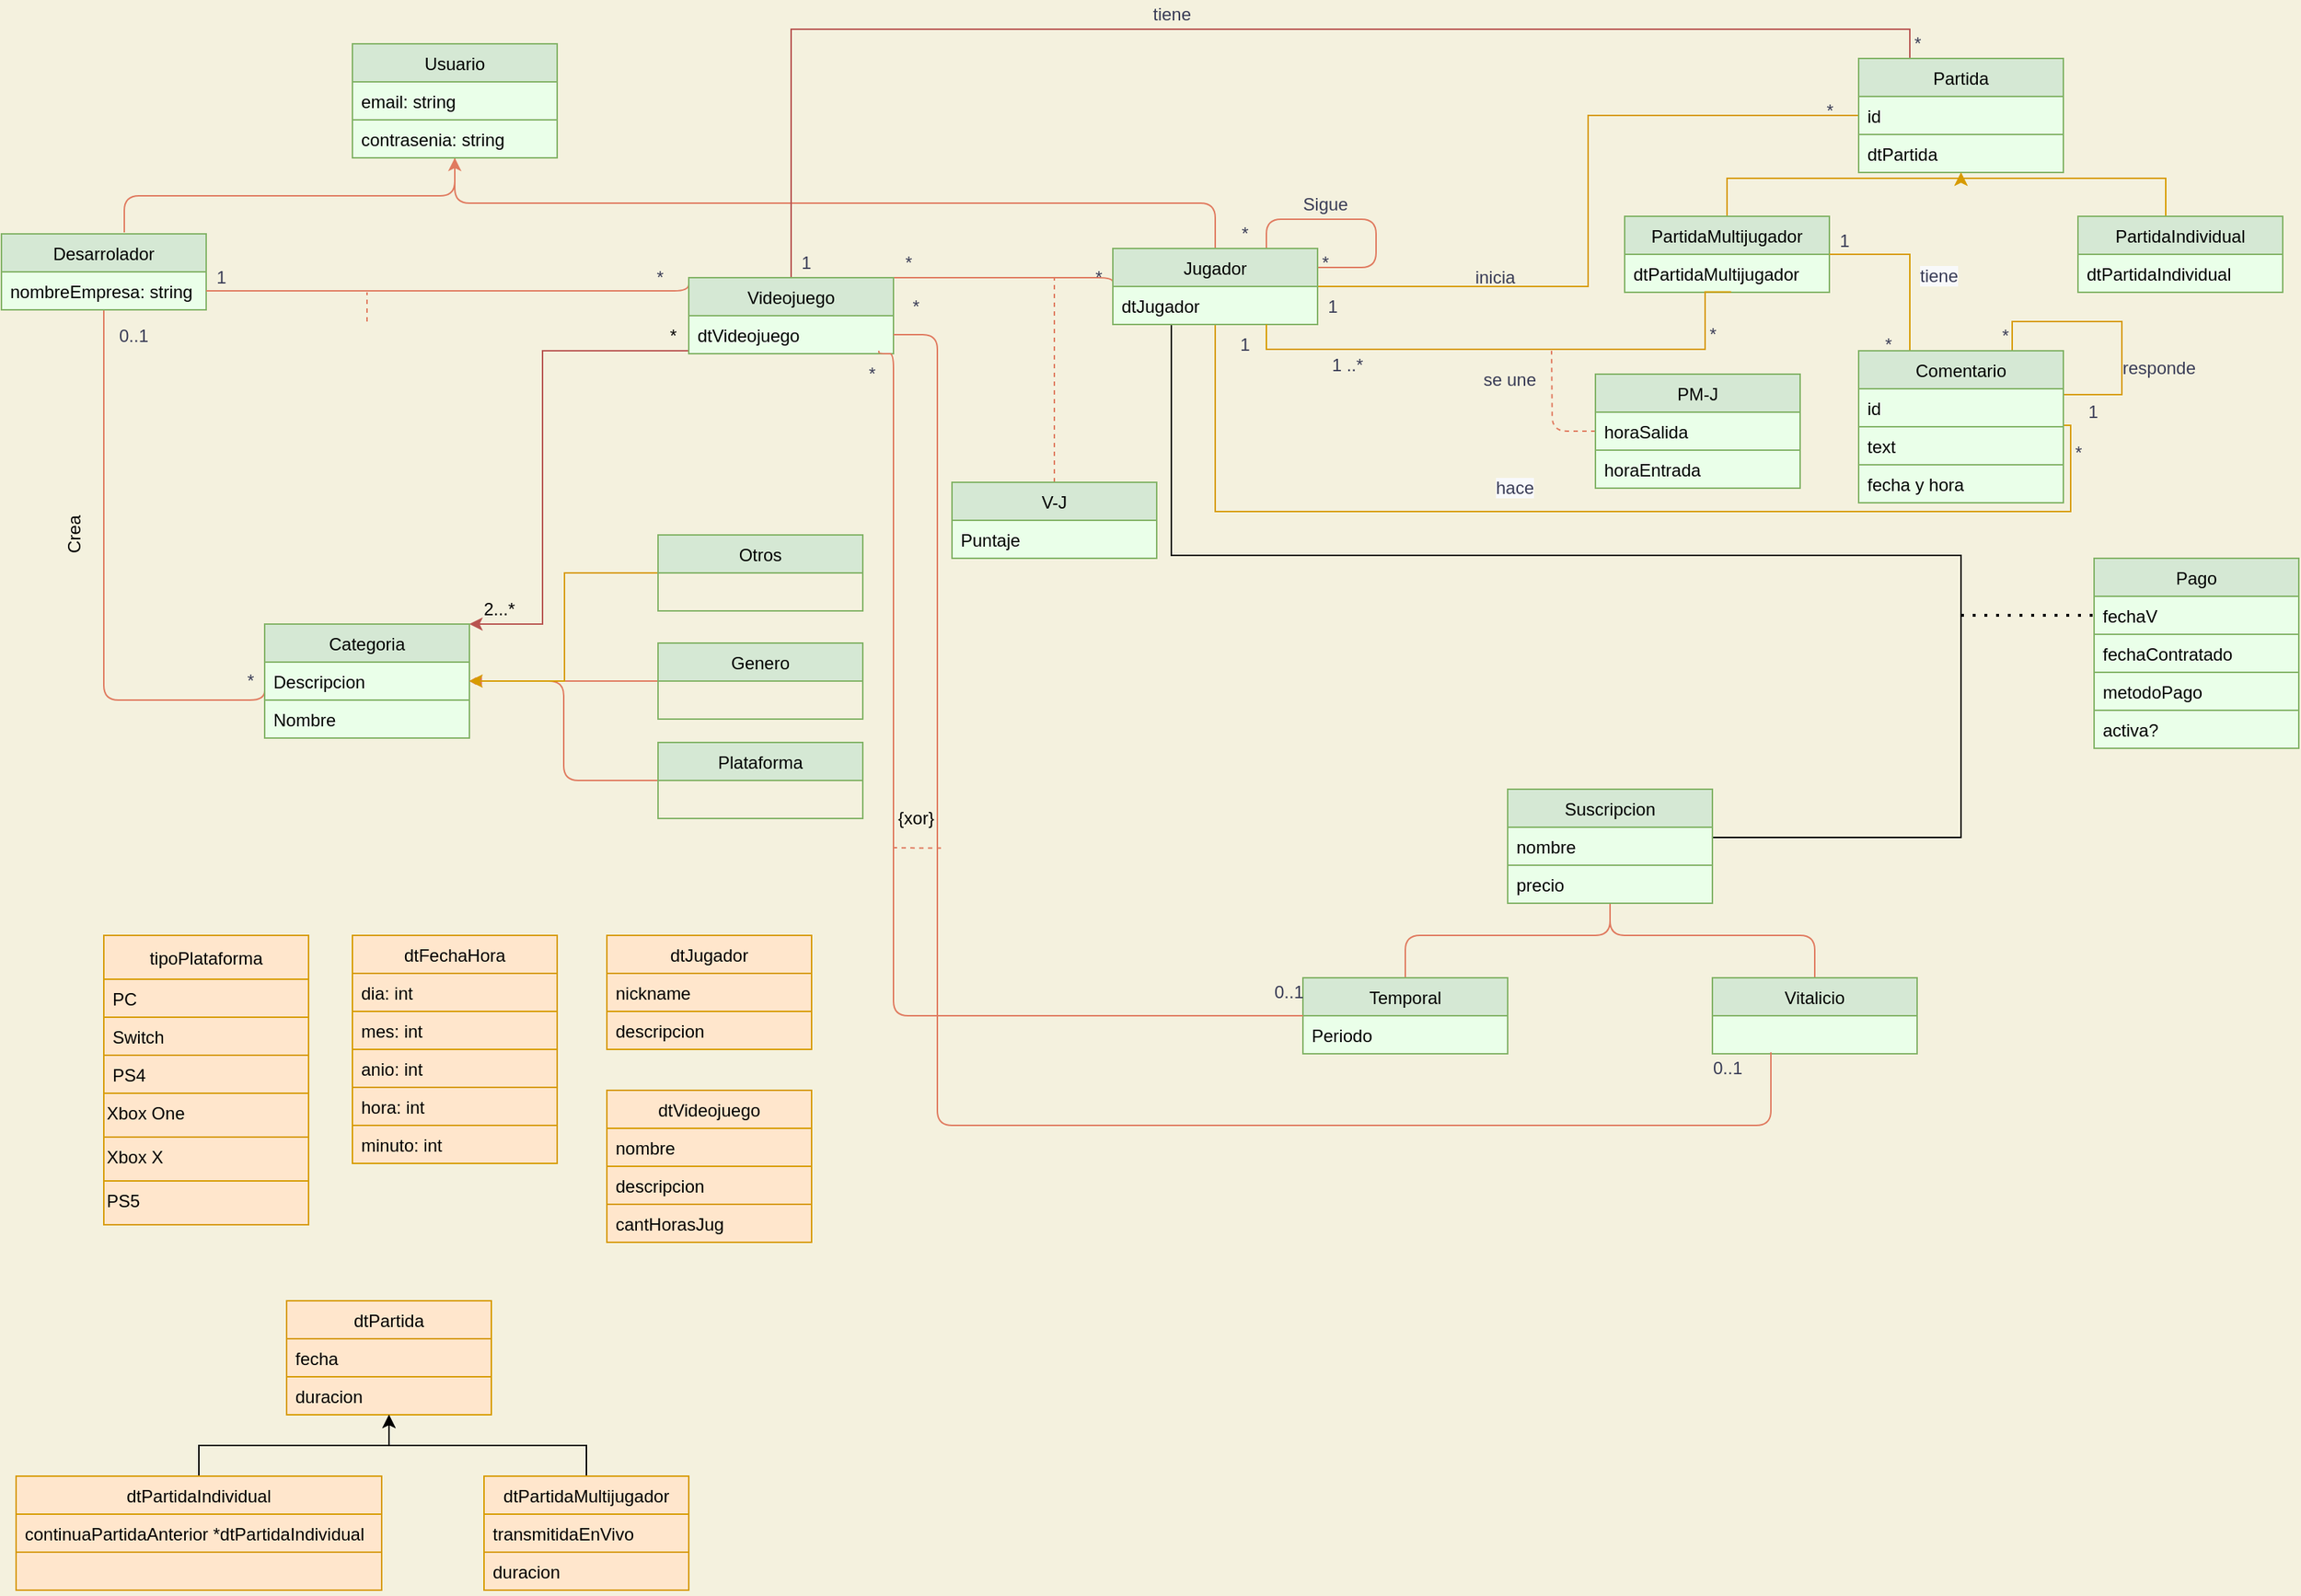 <mxfile version="15.7.3" type="device"><diagram id="5rMK2NFQsByacrx3BSxv" name="Página-1"><mxGraphModel dx="1102" dy="2034" grid="1" gridSize="10" guides="1" tooltips="1" connect="1" arrows="1" fold="1" page="1" pageScale="1" pageWidth="827" pageHeight="1169" background="#F4F1DE" math="0" shadow="0"><root><mxCell id="0"/><mxCell id="1" parent="0"/><mxCell id="pQflvnEXA8_yFXpaHiAd-62" style="edgeStyle=orthogonalEdgeStyle;curved=0;rounded=1;sketch=0;orthogonalLoop=1;jettySize=auto;html=1;exitX=0.5;exitY=1;exitDx=0;exitDy=0;entryX=0.5;entryY=0;entryDx=0;entryDy=0;strokeColor=#E07A5F;fillColor=#F2CC8F;fontColor=#393C56;endArrow=none;endFill=0;" parent="1" source="pQflvnEXA8_yFXpaHiAd-64" target="pQflvnEXA8_yFXpaHiAd-70" edge="1"><mxGeometry relative="1" as="geometry"/></mxCell><mxCell id="pQflvnEXA8_yFXpaHiAd-63" style="edgeStyle=orthogonalEdgeStyle;curved=0;rounded=1;sketch=0;orthogonalLoop=1;jettySize=auto;html=1;exitX=0.5;exitY=1;exitDx=0;exitDy=0;entryX=0.6;entryY=-0.019;entryDx=0;entryDy=0;entryPerimeter=0;strokeColor=#E07A5F;fillColor=#F2CC8F;fontColor=#393C56;endArrow=none;endFill=0;startArrow=classic;startFill=1;" parent="1" source="pQflvnEXA8_yFXpaHiAd-64" target="pQflvnEXA8_yFXpaHiAd-73" edge="1"><mxGeometry relative="1" as="geometry"/></mxCell><mxCell id="pQflvnEXA8_yFXpaHiAd-64" value="Usuario" style="swimlane;fontStyle=0;childLayout=stackLayout;horizontal=1;startSize=26;fillColor=#d5e8d4;horizontalStack=0;resizeParent=1;resizeParentMax=0;resizeLast=0;collapsible=1;marginBottom=0;strokeColor=#82b366;" parent="1" vertex="1"><mxGeometry x="240" y="-70" width="140" height="78" as="geometry"/></mxCell><mxCell id="pQflvnEXA8_yFXpaHiAd-65" value="email: string" style="text;strokeColor=#82b366;fillColor=#EAFFE9;align=left;verticalAlign=top;spacingLeft=4;spacingRight=4;overflow=hidden;rotatable=0;points=[[0,0.5],[1,0.5]];portConstraint=eastwest;" parent="pQflvnEXA8_yFXpaHiAd-64" vertex="1"><mxGeometry y="26" width="140" height="26" as="geometry"/></mxCell><mxCell id="pQflvnEXA8_yFXpaHiAd-66" value="contrasenia: string" style="text;strokeColor=#82b366;fillColor=#EAFFE9;align=left;verticalAlign=top;spacingLeft=4;spacingRight=4;overflow=hidden;rotatable=0;points=[[0,0.5],[1,0.5]];portConstraint=eastwest;" parent="pQflvnEXA8_yFXpaHiAd-64" vertex="1"><mxGeometry y="52" width="140" height="26" as="geometry"/></mxCell><mxCell id="pQflvnEXA8_yFXpaHiAd-67" style="edgeStyle=orthogonalEdgeStyle;curved=0;rounded=1;sketch=0;orthogonalLoop=1;jettySize=auto;html=1;exitX=0.75;exitY=0;exitDx=0;exitDy=0;endArrow=none;endFill=0;strokeColor=#E07A5F;fillColor=#F2CC8F;fontColor=#393C56;entryX=1;entryY=0.25;entryDx=0;entryDy=0;" parent="1" source="pQflvnEXA8_yFXpaHiAd-70" target="pQflvnEXA8_yFXpaHiAd-70" edge="1"><mxGeometry relative="1" as="geometry"><mxPoint x="930" y="110" as="targetPoint"/><Array as="points"><mxPoint x="865" y="50"/><mxPoint x="940" y="50"/><mxPoint x="940" y="83"/></Array></mxGeometry></mxCell><mxCell id="pQflvnEXA8_yFXpaHiAd-68" style="edgeStyle=orthogonalEdgeStyle;curved=0;rounded=1;sketch=0;orthogonalLoop=1;jettySize=auto;html=1;exitX=0;exitY=0.5;exitDx=0;exitDy=0;entryX=1;entryY=0;entryDx=0;entryDy=0;endArrow=none;endFill=0;strokeColor=#E07A5F;fillColor=#F2CC8F;fontColor=#393C56;" parent="1" source="pQflvnEXA8_yFXpaHiAd-70" target="pQflvnEXA8_yFXpaHiAd-80" edge="1"><mxGeometry relative="1" as="geometry"><Array as="points"><mxPoint x="760" y="90"/></Array></mxGeometry></mxCell><mxCell id="pQflvnEXA8_yFXpaHiAd-69" style="edgeStyle=orthogonalEdgeStyle;rounded=0;orthogonalLoop=1;jettySize=auto;html=1;exitX=1;exitY=0.5;exitDx=0;exitDy=0;entryX=0;entryY=0.5;entryDx=0;entryDy=0;endArrow=none;endFill=0;fillColor=#ffe6cc;strokeColor=#d79b00;" parent="1" source="pQflvnEXA8_yFXpaHiAd-70" target="pQflvnEXA8_yFXpaHiAd-162" edge="1"><mxGeometry relative="1" as="geometry"/></mxCell><mxCell id="q4xxyjUoWypoRhEQTNxt-4" style="edgeStyle=orthogonalEdgeStyle;rounded=0;orthogonalLoop=1;jettySize=auto;html=1;exitX=0.5;exitY=1;exitDx=0;exitDy=0;entryX=0.536;entryY=0.962;entryDx=0;entryDy=0;entryPerimeter=0;endArrow=none;endFill=0;fillColor=#ffe6cc;strokeColor=#d79b00;" parent="1" source="pQflvnEXA8_yFXpaHiAd-70" target="q4xxyjUoWypoRhEQTNxt-3" edge="1"><mxGeometry relative="1" as="geometry"><Array as="points"><mxPoint x="830" y="250"/><mxPoint x="1415" y="250"/><mxPoint x="1415" y="191"/></Array></mxGeometry></mxCell><mxCell id="UYfltj7McCvAa2ogzKy0-1" style="edgeStyle=orthogonalEdgeStyle;rounded=0;orthogonalLoop=1;jettySize=auto;html=1;exitX=0;exitY=1;exitDx=0;exitDy=0;entryX=1;entryY=0.25;entryDx=0;entryDy=0;endArrow=none;endFill=0;" parent="1" source="pQflvnEXA8_yFXpaHiAd-70" target="pQflvnEXA8_yFXpaHiAd-120" edge="1"><mxGeometry relative="1" as="geometry"><Array as="points"><mxPoint x="800" y="122"/><mxPoint x="800" y="280"/><mxPoint x="1340" y="280"/><mxPoint x="1340" y="473"/></Array></mxGeometry></mxCell><mxCell id="pQflvnEXA8_yFXpaHiAd-70" value="Jugador" style="swimlane;fontStyle=0;childLayout=stackLayout;horizontal=1;startSize=26;fillColor=#d5e8d4;horizontalStack=0;resizeParent=1;resizeParentMax=0;resizeLast=0;collapsible=1;marginBottom=0;strokeColor=#82b366;" parent="1" vertex="1"><mxGeometry x="760" y="70" width="140" height="52" as="geometry"/></mxCell><mxCell id="pQflvnEXA8_yFXpaHiAd-71" value="dtJugador" style="text;strokeColor=#82b366;fillColor=#EAFFE9;align=left;verticalAlign=top;spacingLeft=4;spacingRight=4;overflow=hidden;rotatable=0;points=[[0,0.5],[1,0.5]];portConstraint=eastwest;" parent="pQflvnEXA8_yFXpaHiAd-70" vertex="1"><mxGeometry y="26" width="140" height="26" as="geometry"/></mxCell><mxCell id="pQflvnEXA8_yFXpaHiAd-72" style="edgeStyle=orthogonalEdgeStyle;curved=0;rounded=1;sketch=0;orthogonalLoop=1;jettySize=auto;html=1;exitX=0.5;exitY=1;exitDx=0;exitDy=0;endArrow=none;endFill=0;strokeColor=#E07A5F;fillColor=#F2CC8F;fontColor=#393C56;entryX=0;entryY=0.5;entryDx=0;entryDy=0;" parent="1" source="pQflvnEXA8_yFXpaHiAd-73" target="pQflvnEXA8_yFXpaHiAd-84" edge="1"><mxGeometry relative="1" as="geometry"><mxPoint x="420" y="420" as="targetPoint"/><Array as="points"><mxPoint x="70" y="379"/></Array></mxGeometry></mxCell><mxCell id="pQflvnEXA8_yFXpaHiAd-73" value="Desarrolador" style="swimlane;fontStyle=0;childLayout=stackLayout;horizontal=1;startSize=26;fillColor=#d5e8d4;horizontalStack=0;resizeParent=1;resizeParentMax=0;resizeLast=0;collapsible=1;marginBottom=0;strokeColor=#82b366;" parent="1" vertex="1"><mxGeometry y="60" width="140" height="52" as="geometry"/></mxCell><mxCell id="pQflvnEXA8_yFXpaHiAd-74" value="nombreEmpresa: string" style="text;strokeColor=#82b366;fillColor=#EAFFE9;align=left;verticalAlign=top;spacingLeft=4;spacingRight=4;overflow=hidden;rotatable=0;points=[[0,0.5],[1,0.5]];portConstraint=eastwest;" parent="pQflvnEXA8_yFXpaHiAd-73" vertex="1"><mxGeometry y="26" width="140" height="26" as="geometry"/></mxCell><mxCell id="pQflvnEXA8_yFXpaHiAd-78" style="edgeStyle=orthogonalEdgeStyle;curved=0;rounded=1;sketch=0;orthogonalLoop=1;jettySize=auto;html=1;exitX=0;exitY=0;exitDx=0;exitDy=0;entryX=1;entryY=0.75;entryDx=0;entryDy=0;endArrow=none;endFill=0;strokeColor=#E07A5F;fillColor=#F2CC8F;fontColor=#393C56;" parent="1" source="pQflvnEXA8_yFXpaHiAd-80" target="pQflvnEXA8_yFXpaHiAd-73" edge="1"><mxGeometry relative="1" as="geometry"><Array as="points"><mxPoint x="470" y="99"/></Array></mxGeometry></mxCell><mxCell id="pQflvnEXA8_yFXpaHiAd-79" style="edgeStyle=orthogonalEdgeStyle;rounded=0;orthogonalLoop=1;jettySize=auto;html=1;exitX=0.5;exitY=0;exitDx=0;exitDy=0;entryX=0.25;entryY=0;entryDx=0;entryDy=0;endArrow=none;endFill=0;fillColor=#f8cecc;strokeColor=#b85450;" parent="1" source="pQflvnEXA8_yFXpaHiAd-80" target="pQflvnEXA8_yFXpaHiAd-161" edge="1"><mxGeometry relative="1" as="geometry"/></mxCell><mxCell id="Cc7b-OdbwVU4yHUBienU-4" style="edgeStyle=orthogonalEdgeStyle;rounded=0;orthogonalLoop=1;jettySize=auto;html=1;exitX=0;exitY=1;exitDx=0;exitDy=0;entryX=1;entryY=0;entryDx=0;entryDy=0;fillColor=#f8cecc;strokeColor=#b85450;" parent="1" source="pQflvnEXA8_yFXpaHiAd-80" target="pQflvnEXA8_yFXpaHiAd-83" edge="1"><mxGeometry relative="1" as="geometry"><Array as="points"><mxPoint x="470" y="140"/><mxPoint x="370" y="140"/><mxPoint x="370" y="327"/></Array></mxGeometry></mxCell><mxCell id="pQflvnEXA8_yFXpaHiAd-80" value="Videojuego" style="swimlane;fontStyle=0;childLayout=stackLayout;horizontal=1;startSize=26;fillColor=#d5e8d4;horizontalStack=0;resizeParent=1;resizeParentMax=0;resizeLast=0;collapsible=1;marginBottom=0;strokeColor=#82b366;" parent="1" vertex="1"><mxGeometry x="470" y="90" width="140" height="52" as="geometry"/></mxCell><mxCell id="pQflvnEXA8_yFXpaHiAd-81" value="dtVideojuego" style="text;strokeColor=#82b366;fillColor=#EAFFE9;align=left;verticalAlign=top;spacingLeft=4;spacingRight=4;overflow=hidden;rotatable=0;points=[[0,0.5],[1,0.5]];portConstraint=eastwest;" parent="pQflvnEXA8_yFXpaHiAd-80" vertex="1"><mxGeometry y="26" width="140" height="26" as="geometry"/></mxCell><mxCell id="pQflvnEXA8_yFXpaHiAd-83" value="Categoria" style="swimlane;fontStyle=0;childLayout=stackLayout;horizontal=1;startSize=26;fillColor=#d5e8d4;horizontalStack=0;resizeParent=1;resizeParentMax=0;resizeLast=0;collapsible=1;marginBottom=0;strokeColor=#82b366;" parent="1" vertex="1"><mxGeometry x="180" y="327" width="140" height="78" as="geometry"/></mxCell><mxCell id="pQflvnEXA8_yFXpaHiAd-84" value="Descripcion" style="text;strokeColor=#82b366;fillColor=#EAFFE9;align=left;verticalAlign=top;spacingLeft=4;spacingRight=4;overflow=hidden;rotatable=0;points=[[0,0.5],[1,0.5]];portConstraint=eastwest;" parent="pQflvnEXA8_yFXpaHiAd-83" vertex="1"><mxGeometry y="26" width="140" height="26" as="geometry"/></mxCell><mxCell id="pQflvnEXA8_yFXpaHiAd-85" value="Nombre" style="text;strokeColor=#82b366;fillColor=#EAFFE9;align=left;verticalAlign=top;spacingLeft=4;spacingRight=4;overflow=hidden;rotatable=0;points=[[0,0.5],[1,0.5]];portConstraint=eastwest;" parent="pQflvnEXA8_yFXpaHiAd-83" vertex="1"><mxGeometry y="52" width="140" height="26" as="geometry"/></mxCell><mxCell id="pQflvnEXA8_yFXpaHiAd-88" style="edgeStyle=orthogonalEdgeStyle;curved=0;rounded=1;sketch=0;orthogonalLoop=1;jettySize=auto;html=1;exitX=0;exitY=0.5;exitDx=0;exitDy=0;endArrow=diamondThin;endFill=1;strokeColor=#E07A5F;fillColor=#F2CC8F;fontColor=#393C56;entryX=1;entryY=0.5;entryDx=0;entryDy=0;" parent="1" source="pQflvnEXA8_yFXpaHiAd-89" target="pQflvnEXA8_yFXpaHiAd-83" edge="1"><mxGeometry relative="1" as="geometry"><mxPoint x="450" y="450" as="targetPoint"/></mxGeometry></mxCell><mxCell id="pQflvnEXA8_yFXpaHiAd-89" value="Genero" style="swimlane;fontStyle=0;childLayout=stackLayout;horizontal=1;startSize=26;fillColor=#d5e8d4;horizontalStack=0;resizeParent=1;resizeParentMax=0;resizeLast=0;collapsible=1;marginBottom=0;strokeColor=#82b366;" parent="1" vertex="1"><mxGeometry x="449" y="340" width="140" height="52" as="geometry"/></mxCell><mxCell id="pQflvnEXA8_yFXpaHiAd-90" style="edgeStyle=orthogonalEdgeStyle;curved=0;rounded=1;sketch=0;orthogonalLoop=1;jettySize=auto;html=1;exitX=0;exitY=0.5;exitDx=0;exitDy=0;entryX=1;entryY=0.5;entryDx=0;entryDy=0;endArrow=block;endFill=1;strokeColor=#E07A5F;fillColor=#F2CC8F;fontColor=#393C56;" parent="1" source="pQflvnEXA8_yFXpaHiAd-91" target="pQflvnEXA8_yFXpaHiAd-84" edge="1"><mxGeometry relative="1" as="geometry"/></mxCell><mxCell id="pQflvnEXA8_yFXpaHiAd-91" value="Plataforma" style="swimlane;fontStyle=0;childLayout=stackLayout;horizontal=1;startSize=26;fillColor=#d5e8d4;horizontalStack=0;resizeParent=1;resizeParentMax=0;resizeLast=0;collapsible=1;marginBottom=0;strokeColor=#82b366;" parent="1" vertex="1"><mxGeometry x="449" y="408" width="140" height="52" as="geometry"/></mxCell><mxCell id="pQflvnEXA8_yFXpaHiAd-92" value="0..1" style="text;html=1;align=center;verticalAlign=middle;resizable=0;points=[];autosize=1;fontColor=#393C56;" parent="1" vertex="1"><mxGeometry x="70" y="120" width="40" height="20" as="geometry"/></mxCell><mxCell id="pQflvnEXA8_yFXpaHiAd-101" value="1" style="text;html=1;align=center;verticalAlign=middle;resizable=0;points=[];autosize=1;fontColor=#393C56;" parent="1" vertex="1"><mxGeometry x="140" y="80" width="20" height="20" as="geometry"/></mxCell><mxCell id="pQflvnEXA8_yFXpaHiAd-102" value="*" style="text;html=1;align=center;verticalAlign=middle;resizable=0;points=[];autosize=1;fontColor=#393C56;" parent="1" vertex="1"><mxGeometry x="440" y="80" width="20" height="20" as="geometry"/></mxCell><mxCell id="pQflvnEXA8_yFXpaHiAd-103" style="edgeStyle=orthogonalEdgeStyle;curved=0;rounded=1;sketch=0;orthogonalLoop=1;jettySize=auto;html=1;exitX=0.5;exitY=0;exitDx=0;exitDy=0;endArrow=none;endFill=0;strokeColor=#E07A5F;fillColor=#F2CC8F;fontColor=#393C56;dashed=1;" parent="1" edge="1"><mxGeometry relative="1" as="geometry"><mxPoint x="250" y="100" as="targetPoint"/><mxPoint x="250" y="120" as="sourcePoint"/></mxGeometry></mxCell><mxCell id="pQflvnEXA8_yFXpaHiAd-107" value="*" style="text;html=1;align=center;verticalAlign=middle;resizable=0;points=[];autosize=1;fontColor=#393C56;" parent="1" vertex="1"><mxGeometry x="160" y="356" width="20" height="20" as="geometry"/></mxCell><mxCell id="pQflvnEXA8_yFXpaHiAd-110" value="*" style="text;html=1;align=center;verticalAlign=middle;resizable=0;points=[];autosize=1;fontColor=#393C56;" parent="1" vertex="1"><mxGeometry x="840" y="50" width="20" height="20" as="geometry"/></mxCell><mxCell id="pQflvnEXA8_yFXpaHiAd-111" value="*" style="text;html=1;align=center;verticalAlign=middle;resizable=0;points=[];autosize=1;fontColor=#393C56;" parent="1" vertex="1"><mxGeometry x="895" y="70" width="20" height="20" as="geometry"/></mxCell><mxCell id="pQflvnEXA8_yFXpaHiAd-112" value="Sigue" style="text;html=1;align=center;verticalAlign=middle;resizable=0;points=[];autosize=1;fontColor=#393C56;" parent="1" vertex="1"><mxGeometry x="880" y="30" width="50" height="20" as="geometry"/></mxCell><mxCell id="pQflvnEXA8_yFXpaHiAd-113" style="edgeStyle=orthogonalEdgeStyle;curved=0;rounded=1;sketch=0;orthogonalLoop=1;jettySize=auto;html=1;exitX=0.5;exitY=0;exitDx=0;exitDy=0;entryX=0.5;entryY=1;entryDx=0;entryDy=0;endArrow=none;endFill=0;strokeColor=#E07A5F;fillColor=#F2CC8F;fontColor=#393C56;" parent="1" source="pQflvnEXA8_yFXpaHiAd-114" target="pQflvnEXA8_yFXpaHiAd-120" edge="1"><mxGeometry relative="1" as="geometry"><Array as="points"><mxPoint x="960" y="540"/><mxPoint x="1100" y="540"/></Array></mxGeometry></mxCell><mxCell id="pQflvnEXA8_yFXpaHiAd-114" value="Temporal" style="swimlane;fontStyle=0;childLayout=stackLayout;horizontal=1;startSize=26;fillColor=#d5e8d4;horizontalStack=0;resizeParent=1;resizeParentMax=0;resizeLast=0;collapsible=1;marginBottom=0;strokeColor=#82b366;" parent="1" vertex="1"><mxGeometry x="890" y="569" width="140" height="52" as="geometry"/></mxCell><mxCell id="pQflvnEXA8_yFXpaHiAd-116" value="Periodo" style="text;strokeColor=#82b366;fillColor=#EAFFE9;align=left;verticalAlign=top;spacingLeft=4;spacingRight=4;overflow=hidden;rotatable=0;points=[[0,0.5],[1,0.5]];portConstraint=eastwest;" parent="pQflvnEXA8_yFXpaHiAd-114" vertex="1"><mxGeometry y="26" width="140" height="26" as="geometry"/></mxCell><mxCell id="pQflvnEXA8_yFXpaHiAd-117" style="edgeStyle=orthogonalEdgeStyle;curved=0;rounded=1;sketch=0;orthogonalLoop=1;jettySize=auto;html=1;exitX=0.5;exitY=0;exitDx=0;exitDy=0;endArrow=block;endFill=1;strokeColor=#E07A5F;fillColor=#F2CC8F;fontColor=#393C56;" parent="1" source="pQflvnEXA8_yFXpaHiAd-118" edge="1"><mxGeometry relative="1" as="geometry"><mxPoint x="1100" y="509" as="targetPoint"/><Array as="points"><mxPoint x="1240" y="540"/><mxPoint x="1100" y="540"/></Array></mxGeometry></mxCell><mxCell id="pQflvnEXA8_yFXpaHiAd-118" value="Vitalicio" style="swimlane;fontStyle=0;childLayout=stackLayout;horizontal=1;startSize=26;fillColor=#d5e8d4;horizontalStack=0;resizeParent=1;resizeParentMax=0;resizeLast=0;collapsible=1;marginBottom=0;strokeColor=#82b366;" parent="1" vertex="1"><mxGeometry x="1170" y="569" width="140" height="52" as="geometry"/></mxCell><mxCell id="pQflvnEXA8_yFXpaHiAd-119" value="" style="text;strokeColor=#82b366;fillColor=#EAFFE9;align=left;verticalAlign=top;spacingLeft=4;spacingRight=4;overflow=hidden;rotatable=0;points=[[0,0.5],[1,0.5]];portConstraint=eastwest;" parent="pQflvnEXA8_yFXpaHiAd-118" vertex="1"><mxGeometry y="26" width="140" height="26" as="geometry"/></mxCell><mxCell id="pQflvnEXA8_yFXpaHiAd-120" value="Suscripcion" style="swimlane;fontStyle=0;childLayout=stackLayout;horizontal=1;startSize=26;fillColor=#d5e8d4;horizontalStack=0;resizeParent=1;resizeParentMax=0;resizeLast=0;collapsible=1;marginBottom=0;strokeColor=#82b366;" parent="1" vertex="1"><mxGeometry x="1030" y="440" width="140" height="78" as="geometry"/></mxCell><mxCell id="pQflvnEXA8_yFXpaHiAd-121" value="nombre" style="text;strokeColor=#82b366;fillColor=#EAFFE9;align=left;verticalAlign=top;spacingLeft=4;spacingRight=4;overflow=hidden;rotatable=0;points=[[0,0.5],[1,0.5]];portConstraint=eastwest;" parent="pQflvnEXA8_yFXpaHiAd-120" vertex="1"><mxGeometry y="26" width="140" height="26" as="geometry"/></mxCell><mxCell id="UYfltj7McCvAa2ogzKy0-13" value="precio" style="text;strokeColor=#82b366;fillColor=#EAFFE9;align=left;verticalAlign=top;spacingLeft=4;spacingRight=4;overflow=hidden;rotatable=0;points=[[0,0.5],[1,0.5]];portConstraint=eastwest;" parent="pQflvnEXA8_yFXpaHiAd-120" vertex="1"><mxGeometry y="52" width="140" height="26" as="geometry"/></mxCell><mxCell id="pQflvnEXA8_yFXpaHiAd-122" value="*" style="text;html=1;align=center;verticalAlign=middle;resizable=0;points=[];autosize=1;fontColor=#393C56;" parent="1" vertex="1"><mxGeometry x="610" y="70" width="20" height="20" as="geometry"/></mxCell><mxCell id="pQflvnEXA8_yFXpaHiAd-123" value="*" style="text;html=1;align=center;verticalAlign=middle;resizable=0;points=[];autosize=1;fontColor=#393C56;" parent="1" vertex="1"><mxGeometry x="740" y="80" width="20" height="20" as="geometry"/></mxCell><mxCell id="pQflvnEXA8_yFXpaHiAd-124" style="edgeStyle=orthogonalEdgeStyle;curved=0;rounded=1;sketch=0;orthogonalLoop=1;jettySize=auto;html=1;exitX=0.5;exitY=0;exitDx=0;exitDy=0;endArrow=none;endFill=0;strokeColor=#E07A5F;fillColor=#F2CC8F;fontColor=#393C56;dashed=1;" parent="1" source="pQflvnEXA8_yFXpaHiAd-127" edge="1"><mxGeometry relative="1" as="geometry"><mxPoint x="720" y="90" as="targetPoint"/><Array as="points"><mxPoint x="720" y="90"/></Array></mxGeometry></mxCell><mxCell id="pQflvnEXA8_yFXpaHiAd-125" style="edgeStyle=orthogonalEdgeStyle;curved=0;rounded=1;sketch=0;orthogonalLoop=1;jettySize=auto;html=1;entryX=0;entryY=0.5;entryDx=0;entryDy=0;endArrow=none;endFill=0;strokeColor=#E07A5F;fillColor=#F2CC8F;fontColor=#393C56;" parent="1" target="pQflvnEXA8_yFXpaHiAd-114" edge="1"><mxGeometry relative="1" as="geometry"><mxPoint x="600" y="140" as="sourcePoint"/><Array as="points"><mxPoint x="610" y="142"/><mxPoint x="610" y="595"/></Array></mxGeometry></mxCell><mxCell id="pQflvnEXA8_yFXpaHiAd-126" style="edgeStyle=orthogonalEdgeStyle;curved=0;rounded=1;sketch=0;orthogonalLoop=1;jettySize=auto;html=1;exitX=1;exitY=0.75;exitDx=0;exitDy=0;endArrow=none;endFill=0;strokeColor=#E07A5F;fillColor=#F2CC8F;fontColor=#393C56;" parent="1" source="pQflvnEXA8_yFXpaHiAd-80" edge="1"><mxGeometry relative="1" as="geometry"><mxPoint x="1210" y="620" as="targetPoint"/><Array as="points"><mxPoint x="640" y="129"/><mxPoint x="640" y="670"/><mxPoint x="1210" y="670"/><mxPoint x="1210" y="621"/></Array></mxGeometry></mxCell><mxCell id="pQflvnEXA8_yFXpaHiAd-127" value="V-J" style="swimlane;fontStyle=0;childLayout=stackLayout;horizontal=1;startSize=26;fillColor=#d5e8d4;horizontalStack=0;resizeParent=1;resizeParentMax=0;resizeLast=0;collapsible=1;marginBottom=0;strokeColor=#82b366;" parent="1" vertex="1"><mxGeometry x="650" y="230" width="140" height="52" as="geometry"/></mxCell><mxCell id="pQflvnEXA8_yFXpaHiAd-128" value="Puntaje" style="text;strokeColor=#82b366;fillColor=#EAFFE9;align=left;verticalAlign=top;spacingLeft=4;spacingRight=4;overflow=hidden;rotatable=0;points=[[0,0.5],[1,0.5]];portConstraint=eastwest;" parent="pQflvnEXA8_yFXpaHiAd-127" vertex="1"><mxGeometry y="26" width="140" height="26" as="geometry"/></mxCell><mxCell id="pQflvnEXA8_yFXpaHiAd-129" value="*" style="text;html=1;align=center;verticalAlign=middle;resizable=0;points=[];autosize=1;fontColor=#393C56;" parent="1" vertex="1"><mxGeometry x="615" y="100" width="20" height="20" as="geometry"/></mxCell><mxCell id="pQflvnEXA8_yFXpaHiAd-130" value="0..1" style="text;html=1;align=center;verticalAlign=middle;resizable=0;points=[];autosize=1;fontColor=#393C56;" parent="1" vertex="1"><mxGeometry x="860" y="569" width="40" height="20" as="geometry"/></mxCell><mxCell id="pQflvnEXA8_yFXpaHiAd-131" value="*" style="text;html=1;align=center;verticalAlign=middle;resizable=0;points=[];autosize=1;fontColor=#393C56;" parent="1" vertex="1"><mxGeometry x="585" y="146" width="20" height="20" as="geometry"/></mxCell><mxCell id="pQflvnEXA8_yFXpaHiAd-132" value="0..1" style="text;html=1;align=center;verticalAlign=middle;resizable=0;points=[];autosize=1;fontColor=#393C56;" parent="1" vertex="1"><mxGeometry x="1160" y="621" width="40" height="20" as="geometry"/></mxCell><mxCell id="pQflvnEXA8_yFXpaHiAd-145" value="tipoPlataforma" style="swimlane;fontStyle=0;childLayout=stackLayout;horizontal=1;startSize=30;fillColor=#ffe6cc;horizontalStack=0;resizeParent=1;resizeParentMax=0;resizeLast=0;collapsible=1;marginBottom=0;strokeColor=#d79b00;" parent="1" vertex="1"><mxGeometry x="70" y="540" width="140" height="198" as="geometry"/></mxCell><mxCell id="pQflvnEXA8_yFXpaHiAd-146" value="PC" style="text;strokeColor=#d79b00;fillColor=#ffe6cc;align=left;verticalAlign=top;spacingLeft=4;spacingRight=4;overflow=hidden;rotatable=0;points=[[0,0.5],[1,0.5]];portConstraint=eastwest;" parent="pQflvnEXA8_yFXpaHiAd-145" vertex="1"><mxGeometry y="30" width="140" height="26" as="geometry"/></mxCell><mxCell id="pQflvnEXA8_yFXpaHiAd-147" value="Switch" style="text;strokeColor=#d79b00;fillColor=#ffe6cc;align=left;verticalAlign=top;spacingLeft=4;spacingRight=4;overflow=hidden;rotatable=0;points=[[0,0.5],[1,0.5]];portConstraint=eastwest;" parent="pQflvnEXA8_yFXpaHiAd-145" vertex="1"><mxGeometry y="56" width="140" height="26" as="geometry"/></mxCell><mxCell id="pQflvnEXA8_yFXpaHiAd-148" value="PS4" style="text;strokeColor=#d79b00;fillColor=#ffe6cc;align=left;verticalAlign=top;spacingLeft=4;spacingRight=4;overflow=hidden;rotatable=0;points=[[0,0.5],[1,0.5]];portConstraint=eastwest;" parent="pQflvnEXA8_yFXpaHiAd-145" vertex="1"><mxGeometry y="82" width="140" height="26" as="geometry"/></mxCell><mxCell id="pQflvnEXA8_yFXpaHiAd-149" value="&lt;font face=&quot;helvetica&quot;&gt;Xbox One&lt;/font&gt;" style="text;whiteSpace=wrap;html=1;fillColor=#ffe6cc;strokeColor=#d79b00;" parent="pQflvnEXA8_yFXpaHiAd-145" vertex="1"><mxGeometry y="108" width="140" height="30" as="geometry"/></mxCell><mxCell id="pQflvnEXA8_yFXpaHiAd-150" value="&lt;font face=&quot;helvetica&quot;&gt;Xbox X&lt;/font&gt;" style="text;whiteSpace=wrap;html=1;fillColor=#ffe6cc;strokeColor=#d79b00;" parent="pQflvnEXA8_yFXpaHiAd-145" vertex="1"><mxGeometry y="138" width="140" height="30" as="geometry"/></mxCell><mxCell id="pQflvnEXA8_yFXpaHiAd-151" value="&lt;font face=&quot;helvetica&quot;&gt;PS5&lt;/font&gt;" style="text;whiteSpace=wrap;html=1;fillColor=#ffe6cc;strokeColor=#d79b00;" parent="pQflvnEXA8_yFXpaHiAd-145" vertex="1"><mxGeometry y="168" width="140" height="30" as="geometry"/></mxCell><mxCell id="pQflvnEXA8_yFXpaHiAd-152" value="dtFechaHora" style="swimlane;fontStyle=0;childLayout=stackLayout;horizontal=1;startSize=26;fillColor=#ffe6cc;horizontalStack=0;resizeParent=1;resizeParentMax=0;resizeLast=0;collapsible=1;marginBottom=0;strokeColor=#d79b00;" parent="1" vertex="1"><mxGeometry x="240" y="540" width="140" height="156" as="geometry"/></mxCell><mxCell id="pQflvnEXA8_yFXpaHiAd-153" value="dia: int" style="text;strokeColor=#d79b00;fillColor=#ffe6cc;align=left;verticalAlign=top;spacingLeft=4;spacingRight=4;overflow=hidden;rotatable=0;points=[[0,0.5],[1,0.5]];portConstraint=eastwest;" parent="pQflvnEXA8_yFXpaHiAd-152" vertex="1"><mxGeometry y="26" width="140" height="26" as="geometry"/></mxCell><mxCell id="pQflvnEXA8_yFXpaHiAd-154" value="mes: int" style="text;strokeColor=#d79b00;fillColor=#ffe6cc;align=left;verticalAlign=top;spacingLeft=4;spacingRight=4;overflow=hidden;rotatable=0;points=[[0,0.5],[1,0.5]];portConstraint=eastwest;" parent="pQflvnEXA8_yFXpaHiAd-152" vertex="1"><mxGeometry y="52" width="140" height="26" as="geometry"/></mxCell><mxCell id="pQflvnEXA8_yFXpaHiAd-155" value="anio: int" style="text;strokeColor=#d79b00;fillColor=#ffe6cc;align=left;verticalAlign=top;spacingLeft=4;spacingRight=4;overflow=hidden;rotatable=0;points=[[0,0.5],[1,0.5]];portConstraint=eastwest;" parent="pQflvnEXA8_yFXpaHiAd-152" vertex="1"><mxGeometry y="78" width="140" height="26" as="geometry"/></mxCell><mxCell id="pQflvnEXA8_yFXpaHiAd-156" value="hora: int" style="text;strokeColor=#d79b00;fillColor=#ffe6cc;align=left;verticalAlign=top;spacingLeft=4;spacingRight=4;overflow=hidden;rotatable=0;points=[[0,0.5],[1,0.5]];portConstraint=eastwest;" parent="pQflvnEXA8_yFXpaHiAd-152" vertex="1"><mxGeometry y="104" width="140" height="26" as="geometry"/></mxCell><mxCell id="pQflvnEXA8_yFXpaHiAd-157" value="minuto: int" style="text;strokeColor=#d79b00;fillColor=#ffe6cc;align=left;verticalAlign=top;spacingLeft=4;spacingRight=4;overflow=hidden;rotatable=0;points=[[0,0.5],[1,0.5]];portConstraint=eastwest;" parent="pQflvnEXA8_yFXpaHiAd-152" vertex="1"><mxGeometry y="130" width="140" height="26" as="geometry"/></mxCell><mxCell id="pQflvnEXA8_yFXpaHiAd-159" value="{xor}" style="text;html=1;resizable=0;autosize=1;align=center;verticalAlign=middle;points=[];fillColor=none;strokeColor=none;rounded=0;" parent="1" vertex="1"><mxGeometry x="605" y="450" width="40" height="20" as="geometry"/></mxCell><mxCell id="pQflvnEXA8_yFXpaHiAd-160" style="edgeStyle=orthogonalEdgeStyle;curved=0;rounded=1;sketch=0;orthogonalLoop=1;jettySize=auto;html=1;dashed=1;endArrow=none;endFill=0;strokeColor=#E07A5F;fillColor=#F2CC8F;fontColor=#393C56;" parent="1" edge="1"><mxGeometry relative="1" as="geometry"><mxPoint x="607.5" y="480" as="targetPoint"/><Array as="points"><mxPoint x="632.5" y="480.25"/><mxPoint x="632.5" y="480.25"/></Array><mxPoint x="642.5" y="480.25" as="sourcePoint"/></mxGeometry></mxCell><mxCell id="pQflvnEXA8_yFXpaHiAd-161" value="Partida" style="swimlane;fontStyle=0;childLayout=stackLayout;horizontal=1;startSize=26;fillColor=#d5e8d4;horizontalStack=0;resizeParent=1;resizeParentMax=0;resizeLast=0;collapsible=1;marginBottom=0;strokeColor=#82b366;" parent="1" vertex="1"><mxGeometry x="1270" y="-60" width="140" height="78" as="geometry"/></mxCell><mxCell id="pQflvnEXA8_yFXpaHiAd-162" value="id" style="text;strokeColor=#82b366;fillColor=#EAFFE9;align=left;verticalAlign=top;spacingLeft=4;spacingRight=4;overflow=hidden;rotatable=0;points=[[0,0.5],[1,0.5]];portConstraint=eastwest;" parent="pQflvnEXA8_yFXpaHiAd-161" vertex="1"><mxGeometry y="26" width="140" height="26" as="geometry"/></mxCell><mxCell id="DqvQMbpk38vWsmoFTZkw-3" value="dtPartida" style="text;strokeColor=#82b366;fillColor=#EAFFE9;align=left;verticalAlign=top;spacingLeft=4;spacingRight=4;overflow=hidden;rotatable=0;points=[[0,0.5],[1,0.5]];portConstraint=eastwest;" parent="pQflvnEXA8_yFXpaHiAd-161" vertex="1"><mxGeometry y="52" width="140" height="26" as="geometry"/></mxCell><mxCell id="pQflvnEXA8_yFXpaHiAd-163" style="edgeStyle=orthogonalEdgeStyle;rounded=0;orthogonalLoop=1;jettySize=auto;html=1;exitX=0.5;exitY=0;exitDx=0;exitDy=0;entryX=0.5;entryY=1;entryDx=0;entryDy=0;endArrow=classic;endFill=1;fillColor=#ffe6cc;strokeColor=#d79b00;" parent="1" source="pQflvnEXA8_yFXpaHiAd-164" target="pQflvnEXA8_yFXpaHiAd-161" edge="1"><mxGeometry relative="1" as="geometry"><Array as="points"><mxPoint x="1180" y="22"/><mxPoint x="1340" y="22"/></Array></mxGeometry></mxCell><mxCell id="pQflvnEXA8_yFXpaHiAd-164" value="PartidaMultijugador" style="swimlane;fontStyle=0;childLayout=stackLayout;horizontal=1;startSize=26;fillColor=#d5e8d4;horizontalStack=0;resizeParent=1;resizeParentMax=0;resizeLast=0;collapsible=1;marginBottom=0;strokeColor=#82b366;" parent="1" vertex="1"><mxGeometry x="1110" y="48" width="140" height="52" as="geometry"/></mxCell><mxCell id="pQflvnEXA8_yFXpaHiAd-165" value="dtPartidaMultijugador" style="text;strokeColor=#82b366;fillColor=#EAFFE9;align=left;verticalAlign=top;spacingLeft=4;spacingRight=4;overflow=hidden;rotatable=0;points=[[0,0.5],[1,0.5]];portConstraint=eastwest;" parent="pQflvnEXA8_yFXpaHiAd-164" vertex="1"><mxGeometry y="26" width="140" height="26" as="geometry"/></mxCell><mxCell id="pQflvnEXA8_yFXpaHiAd-166" style="edgeStyle=orthogonalEdgeStyle;rounded=0;orthogonalLoop=1;jettySize=auto;html=1;exitX=0.5;exitY=0;exitDx=0;exitDy=0;entryX=0.5;entryY=1;entryDx=0;entryDy=0;endArrow=classic;endFill=1;fillColor=#ffe6cc;strokeColor=#d79b00;" parent="1" source="pQflvnEXA8_yFXpaHiAd-167" target="pQflvnEXA8_yFXpaHiAd-161" edge="1"><mxGeometry relative="1" as="geometry"><Array as="points"><mxPoint x="1480" y="22"/><mxPoint x="1340" y="22"/></Array></mxGeometry></mxCell><mxCell id="pQflvnEXA8_yFXpaHiAd-167" value="PartidaIndividual" style="swimlane;fontStyle=0;childLayout=stackLayout;horizontal=1;startSize=26;fillColor=#d5e8d4;horizontalStack=0;resizeParent=1;resizeParentMax=0;resizeLast=0;collapsible=1;marginBottom=0;strokeColor=#82b366;" parent="1" vertex="1"><mxGeometry x="1420" y="48" width="140" height="52" as="geometry"/></mxCell><mxCell id="pQflvnEXA8_yFXpaHiAd-168" value="dtPartidaIndividual" style="text;strokeColor=#82b366;fillColor=#EAFFE9;align=left;verticalAlign=top;spacingLeft=4;spacingRight=4;overflow=hidden;rotatable=0;points=[[0,0.5],[1,0.5]];portConstraint=eastwest;" parent="pQflvnEXA8_yFXpaHiAd-167" vertex="1"><mxGeometry y="26" width="140" height="26" as="geometry"/></mxCell><mxCell id="pQflvnEXA8_yFXpaHiAd-169" value="dtPartida" style="swimlane;fontStyle=0;childLayout=stackLayout;horizontal=1;startSize=26;fillColor=#ffe6cc;horizontalStack=0;resizeParent=1;resizeParentMax=0;resizeLast=0;collapsible=1;marginBottom=0;strokeColor=#d79b00;" parent="1" vertex="1"><mxGeometry x="195" y="790" width="140" height="78" as="geometry"/></mxCell><mxCell id="pQflvnEXA8_yFXpaHiAd-170" value="fecha" style="text;strokeColor=#d79b00;fillColor=#ffe6cc;align=left;verticalAlign=top;spacingLeft=4;spacingRight=4;overflow=hidden;rotatable=0;points=[[0,0.5],[1,0.5]];portConstraint=eastwest;" parent="pQflvnEXA8_yFXpaHiAd-169" vertex="1"><mxGeometry y="26" width="140" height="26" as="geometry"/></mxCell><mxCell id="pQflvnEXA8_yFXpaHiAd-171" value="duracion " style="text;strokeColor=#d79b00;fillColor=#ffe6cc;align=left;verticalAlign=top;spacingLeft=4;spacingRight=4;overflow=hidden;rotatable=0;points=[[0,0.5],[1,0.5]];portConstraint=eastwest;" parent="pQflvnEXA8_yFXpaHiAd-169" vertex="1"><mxGeometry y="52" width="140" height="26" as="geometry"/></mxCell><mxCell id="pQflvnEXA8_yFXpaHiAd-172" style="edgeStyle=orthogonalEdgeStyle;rounded=0;orthogonalLoop=1;jettySize=auto;html=1;exitX=0.5;exitY=0;exitDx=0;exitDy=0;entryX=0.5;entryY=1;entryDx=0;entryDy=0;" parent="1" source="pQflvnEXA8_yFXpaHiAd-173" target="pQflvnEXA8_yFXpaHiAd-169" edge="1"><mxGeometry relative="1" as="geometry"/></mxCell><mxCell id="pQflvnEXA8_yFXpaHiAd-173" value="dtPartidaMultijugador" style="swimlane;fontStyle=0;childLayout=stackLayout;horizontal=1;startSize=26;fillColor=#ffe6cc;horizontalStack=0;resizeParent=1;resizeParentMax=0;resizeLast=0;collapsible=1;marginBottom=0;strokeColor=#d79b00;" parent="1" vertex="1"><mxGeometry x="330" y="910" width="140" height="78" as="geometry"/></mxCell><mxCell id="pQflvnEXA8_yFXpaHiAd-174" value="transmitidaEnVivo" style="text;strokeColor=#d79b00;fillColor=#ffe6cc;align=left;verticalAlign=top;spacingLeft=4;spacingRight=4;overflow=hidden;rotatable=0;points=[[0,0.5],[1,0.5]];portConstraint=eastwest;" parent="pQflvnEXA8_yFXpaHiAd-173" vertex="1"><mxGeometry y="26" width="140" height="26" as="geometry"/></mxCell><mxCell id="pQflvnEXA8_yFXpaHiAd-175" value="duracion" style="text;strokeColor=#d79b00;fillColor=#ffe6cc;align=left;verticalAlign=top;spacingLeft=4;spacingRight=4;overflow=hidden;rotatable=0;points=[[0,0.5],[1,0.5]];portConstraint=eastwest;" parent="pQflvnEXA8_yFXpaHiAd-173" vertex="1"><mxGeometry y="52" width="140" height="26" as="geometry"/></mxCell><mxCell id="pQflvnEXA8_yFXpaHiAd-176" style="edgeStyle=orthogonalEdgeStyle;rounded=0;orthogonalLoop=1;jettySize=auto;html=1;exitX=0.5;exitY=0;exitDx=0;exitDy=0;entryX=0.5;entryY=1;entryDx=0;entryDy=0;" parent="1" source="pQflvnEXA8_yFXpaHiAd-177" target="pQflvnEXA8_yFXpaHiAd-169" edge="1"><mxGeometry relative="1" as="geometry"/></mxCell><mxCell id="pQflvnEXA8_yFXpaHiAd-177" value="dtPartidaIndividual" style="swimlane;fontStyle=0;childLayout=stackLayout;horizontal=1;startSize=26;fillColor=#ffe6cc;horizontalStack=0;resizeParent=1;resizeParentMax=0;resizeLast=0;collapsible=1;marginBottom=0;strokeColor=#d79b00;" parent="1" vertex="1"><mxGeometry x="10" y="910" width="250" height="78" as="geometry"/></mxCell><mxCell id="pQflvnEXA8_yFXpaHiAd-178" value="continuaPartidaAnterior *dtPartidaIndividual" style="text;strokeColor=#d79b00;fillColor=#ffe6cc;align=left;verticalAlign=top;spacingLeft=4;spacingRight=4;overflow=hidden;rotatable=0;points=[[0,0.5],[1,0.5]];portConstraint=eastwest;" parent="pQflvnEXA8_yFXpaHiAd-177" vertex="1"><mxGeometry y="26" width="250" height="26" as="geometry"/></mxCell><mxCell id="pQflvnEXA8_yFXpaHiAd-179" value="" style="text;strokeColor=#d79b00;fillColor=#ffe6cc;align=left;verticalAlign=top;spacingLeft=4;spacingRight=4;overflow=hidden;rotatable=0;points=[[0,0.5],[1,0.5]];portConstraint=eastwest;" parent="pQflvnEXA8_yFXpaHiAd-177" vertex="1"><mxGeometry y="52" width="250" height="26" as="geometry"/></mxCell><mxCell id="pQflvnEXA8_yFXpaHiAd-180" value="1" style="text;html=1;align=center;verticalAlign=middle;resizable=0;points=[];autosize=1;fontColor=#393C56;" parent="1" vertex="1"><mxGeometry x="900" y="100" width="20" height="20" as="geometry"/></mxCell><mxCell id="pQflvnEXA8_yFXpaHiAd-181" value="inicia" style="text;html=1;align=center;verticalAlign=middle;resizable=0;points=[];autosize=1;fontColor=#393C56;" parent="1" vertex="1"><mxGeometry x="1001" y="80" width="40" height="20" as="geometry"/></mxCell><mxCell id="pQflvnEXA8_yFXpaHiAd-183" value="se une" style="text;html=1;align=center;verticalAlign=middle;resizable=0;points=[];autosize=1;fontColor=#393C56;" parent="1" vertex="1"><mxGeometry x="1006" y="150" width="50" height="20" as="geometry"/></mxCell><mxCell id="pQflvnEXA8_yFXpaHiAd-184" value="*" style="text;html=1;align=center;verticalAlign=middle;resizable=0;points=[];autosize=1;fontColor=#393C56;" parent="1" vertex="1"><mxGeometry x="1240" y="-34" width="20" height="20" as="geometry"/></mxCell><mxCell id="pQflvnEXA8_yFXpaHiAd-185" value="1 ..*" style="text;html=1;align=center;verticalAlign=middle;resizable=0;points=[];autosize=1;fontColor=#393C56;" parent="1" vertex="1"><mxGeometry x="900" y="140" width="40" height="20" as="geometry"/></mxCell><mxCell id="pQflvnEXA8_yFXpaHiAd-187" value="tiene" style="text;html=1;align=center;verticalAlign=middle;resizable=0;points=[];autosize=1;fontColor=#393C56;" parent="1" vertex="1"><mxGeometry x="780" y="-100" width="40" height="20" as="geometry"/></mxCell><mxCell id="pQflvnEXA8_yFXpaHiAd-188" value="1" style="text;html=1;align=center;verticalAlign=middle;resizable=0;points=[];autosize=1;fontColor=#393C56;" parent="1" vertex="1"><mxGeometry x="540" y="70" width="20" height="20" as="geometry"/></mxCell><mxCell id="pQflvnEXA8_yFXpaHiAd-189" value="*" style="text;html=1;align=center;verticalAlign=middle;resizable=0;points=[];autosize=1;fontColor=#393C56;" parent="1" vertex="1"><mxGeometry x="1300" y="-80" width="20" height="20" as="geometry"/></mxCell><mxCell id="pQflvnEXA8_yFXpaHiAd-190" style="edgeStyle=orthogonalEdgeStyle;curved=0;rounded=1;sketch=0;orthogonalLoop=1;jettySize=auto;html=1;endArrow=none;endFill=0;strokeColor=#E07A5F;fillColor=#F2CC8F;fontColor=#393C56;dashed=1;exitX=0;exitY=0.5;exitDx=0;exitDy=0;" parent="1" source="pQflvnEXA8_yFXpaHiAd-191" edge="1"><mxGeometry relative="1" as="geometry"><mxPoint x="1060" y="140" as="targetPoint"/><mxPoint x="1080" y="180" as="sourcePoint"/></mxGeometry></mxCell><mxCell id="pQflvnEXA8_yFXpaHiAd-191" value="PM-J" style="swimlane;fontStyle=0;childLayout=stackLayout;horizontal=1;startSize=26;fillColor=#d5e8d4;horizontalStack=0;resizeParent=1;resizeParentMax=0;resizeLast=0;collapsible=1;marginBottom=0;strokeColor=#82b366;" parent="1" vertex="1"><mxGeometry x="1090" y="156" width="140" height="78" as="geometry"/></mxCell><mxCell id="pQflvnEXA8_yFXpaHiAd-192" value="horaSalida" style="text;strokeColor=#82b366;fillColor=#EAFFE9;align=left;verticalAlign=top;spacingLeft=4;spacingRight=4;overflow=hidden;rotatable=0;points=[[0,0.5],[1,0.5]];portConstraint=eastwest;" parent="pQflvnEXA8_yFXpaHiAd-191" vertex="1"><mxGeometry y="26" width="140" height="26" as="geometry"/></mxCell><mxCell id="UYfltj7McCvAa2ogzKy0-15" value="horaEntrada" style="text;strokeColor=#82b366;fillColor=#EAFFE9;align=left;verticalAlign=top;spacingLeft=4;spacingRight=4;overflow=hidden;rotatable=0;points=[[0,0.5],[1,0.5]];portConstraint=eastwest;" parent="pQflvnEXA8_yFXpaHiAd-191" vertex="1"><mxGeometry y="52" width="140" height="26" as="geometry"/></mxCell><mxCell id="pQflvnEXA8_yFXpaHiAd-193" value="dtJugador" style="swimlane;fontStyle=0;childLayout=stackLayout;horizontal=1;startSize=26;fillColor=#ffe6cc;horizontalStack=0;resizeParent=1;resizeParentMax=0;resizeLast=0;collapsible=1;marginBottom=0;strokeColor=#d79b00;" parent="1" vertex="1"><mxGeometry x="414" y="540" width="140" height="78" as="geometry"/></mxCell><mxCell id="pQflvnEXA8_yFXpaHiAd-194" value="nickname" style="text;strokeColor=#d79b00;fillColor=#ffe6cc;align=left;verticalAlign=top;spacingLeft=4;spacingRight=4;overflow=hidden;rotatable=0;points=[[0,0.5],[1,0.5]];portConstraint=eastwest;" parent="pQflvnEXA8_yFXpaHiAd-193" vertex="1"><mxGeometry y="26" width="140" height="26" as="geometry"/></mxCell><mxCell id="pQflvnEXA8_yFXpaHiAd-195" value="descripcion" style="text;strokeColor=#d79b00;fillColor=#ffe6cc;align=left;verticalAlign=top;spacingLeft=4;spacingRight=4;overflow=hidden;rotatable=0;points=[[0,0.5],[1,0.5]];portConstraint=eastwest;" parent="pQflvnEXA8_yFXpaHiAd-193" vertex="1"><mxGeometry y="52" width="140" height="26" as="geometry"/></mxCell><mxCell id="pQflvnEXA8_yFXpaHiAd-196" value="dtVideojuego" style="swimlane;fontStyle=0;childLayout=stackLayout;horizontal=1;startSize=26;fillColor=#ffe6cc;horizontalStack=0;resizeParent=1;resizeParentMax=0;resizeLast=0;collapsible=1;marginBottom=0;strokeColor=#d79b00;" parent="1" vertex="1"><mxGeometry x="414" y="646" width="140" height="104" as="geometry"/></mxCell><mxCell id="pQflvnEXA8_yFXpaHiAd-197" value="nombre" style="text;strokeColor=#d79b00;fillColor=#ffe6cc;align=left;verticalAlign=top;spacingLeft=4;spacingRight=4;overflow=hidden;rotatable=0;points=[[0,0.5],[1,0.5]];portConstraint=eastwest;" parent="pQflvnEXA8_yFXpaHiAd-196" vertex="1"><mxGeometry y="26" width="140" height="26" as="geometry"/></mxCell><mxCell id="pQflvnEXA8_yFXpaHiAd-198" value="descripcion" style="text;strokeColor=#d79b00;fillColor=#ffe6cc;align=left;verticalAlign=top;spacingLeft=4;spacingRight=4;overflow=hidden;rotatable=0;points=[[0,0.5],[1,0.5]];portConstraint=eastwest;" parent="pQflvnEXA8_yFXpaHiAd-196" vertex="1"><mxGeometry y="52" width="140" height="26" as="geometry"/></mxCell><mxCell id="pQflvnEXA8_yFXpaHiAd-199" value="cantHorasJug" style="text;strokeColor=#d79b00;fillColor=#ffe6cc;align=left;verticalAlign=top;spacingLeft=4;spacingRight=4;overflow=hidden;rotatable=0;points=[[0,0.5],[1,0.5]];portConstraint=eastwest;" parent="pQflvnEXA8_yFXpaHiAd-196" vertex="1"><mxGeometry y="78" width="140" height="26" as="geometry"/></mxCell><mxCell id="q4xxyjUoWypoRhEQTNxt-5" style="edgeStyle=orthogonalEdgeStyle;rounded=0;orthogonalLoop=1;jettySize=auto;html=1;exitX=0.25;exitY=0;exitDx=0;exitDy=0;entryX=1;entryY=0.5;entryDx=0;entryDy=0;endArrow=none;endFill=0;fillColor=#ffe6cc;strokeColor=#d79b00;" parent="1" source="q4xxyjUoWypoRhEQTNxt-2" target="pQflvnEXA8_yFXpaHiAd-164" edge="1"><mxGeometry relative="1" as="geometry"/></mxCell><mxCell id="q4xxyjUoWypoRhEQTNxt-6" style="edgeStyle=orthogonalEdgeStyle;rounded=0;orthogonalLoop=1;jettySize=auto;html=1;exitX=1;exitY=0.5;exitDx=0;exitDy=0;endArrow=none;endFill=0;entryX=0.75;entryY=0;entryDx=0;entryDy=0;startArrow=none;fillColor=#ffe6cc;strokeColor=#d79b00;" parent="1" source="q4xxyjUoWypoRhEQTNxt-2" target="q4xxyjUoWypoRhEQTNxt-2" edge="1"><mxGeometry relative="1" as="geometry"><mxPoint x="1390" y="120" as="targetPoint"/><Array as="points"><mxPoint x="1395" y="166"/><mxPoint x="1395" y="170"/><mxPoint x="1450" y="170"/><mxPoint x="1450" y="120"/><mxPoint x="1375" y="120"/></Array></mxGeometry></mxCell><mxCell id="q4xxyjUoWypoRhEQTNxt-2" value="Comentario" style="swimlane;fontStyle=0;childLayout=stackLayout;horizontal=1;startSize=26;fillColor=#d5e8d4;horizontalStack=0;resizeParent=1;resizeParentMax=0;resizeLast=0;collapsible=1;marginBottom=0;strokeColor=#82b366;" parent="1" vertex="1"><mxGeometry x="1270" y="140" width="140" height="104" as="geometry"/></mxCell><mxCell id="q4xxyjUoWypoRhEQTNxt-3" value="id" style="text;strokeColor=#82b366;fillColor=#EAFFE9;align=left;verticalAlign=top;spacingLeft=4;spacingRight=4;overflow=hidden;rotatable=0;points=[[0,0.5],[1,0.5]];portConstraint=eastwest;" parent="q4xxyjUoWypoRhEQTNxt-2" vertex="1"><mxGeometry y="26" width="140" height="26" as="geometry"/></mxCell><mxCell id="DqvQMbpk38vWsmoFTZkw-1" value="text" style="text;strokeColor=#82b366;fillColor=#EAFFE9;align=left;verticalAlign=top;spacingLeft=4;spacingRight=4;overflow=hidden;rotatable=0;points=[[0,0.5],[1,0.5]];portConstraint=eastwest;" parent="q4xxyjUoWypoRhEQTNxt-2" vertex="1"><mxGeometry y="52" width="140" height="26" as="geometry"/></mxCell><mxCell id="DqvQMbpk38vWsmoFTZkw-2" value="fecha y hora" style="text;strokeColor=#82b366;fillColor=#EAFFE9;align=left;verticalAlign=top;spacingLeft=4;spacingRight=4;overflow=hidden;rotatable=0;points=[[0,0.5],[1,0.5]];portConstraint=eastwest;" parent="q4xxyjUoWypoRhEQTNxt-2" vertex="1"><mxGeometry y="78" width="140" height="26" as="geometry"/></mxCell><mxCell id="q4xxyjUoWypoRhEQTNxt-7" value="1" style="text;html=1;align=center;verticalAlign=middle;resizable=0;points=[];autosize=1;fontColor=#393C56;" parent="1" vertex="1"><mxGeometry x="1420" y="172" width="20" height="20" as="geometry"/></mxCell><mxCell id="q4xxyjUoWypoRhEQTNxt-11" value="responde" style="text;html=1;align=center;verticalAlign=middle;resizable=0;points=[];autosize=1;fontColor=#393C56;" parent="1" vertex="1"><mxGeometry x="1440" y="142" width="70" height="20" as="geometry"/></mxCell><mxCell id="q4xxyjUoWypoRhEQTNxt-12" value="*" style="text;html=1;align=center;verticalAlign=middle;resizable=0;points=[];autosize=1;fontColor=#393C56;" parent="1" vertex="1"><mxGeometry x="1360" y="120" width="20" height="20" as="geometry"/></mxCell><mxCell id="q4xxyjUoWypoRhEQTNxt-15" value="&lt;span style=&quot;color: rgb(57, 60, 86); font-family: Helvetica; font-size: 12px; font-style: normal; font-variant-ligatures: normal; font-variant-caps: normal; font-weight: 400; letter-spacing: normal; orphans: 2; text-align: center; text-indent: 0px; text-transform: none; widows: 2; word-spacing: 0px; -webkit-text-stroke-width: 0px; background-color: rgb(248, 249, 250); text-decoration-thickness: initial; text-decoration-style: initial; text-decoration-color: initial; float: none; display: inline !important;&quot;&gt;tiene&lt;/span&gt;" style="text;whiteSpace=wrap;html=1;" parent="1" vertex="1"><mxGeometry x="1310" y="75" width="80" height="30" as="geometry"/></mxCell><mxCell id="q4xxyjUoWypoRhEQTNxt-16" value="&lt;span style=&quot;color: rgb(57, 60, 86); font-family: Helvetica; font-size: 12px; font-style: normal; font-variant-ligatures: normal; font-variant-caps: normal; font-weight: 400; letter-spacing: normal; orphans: 2; text-align: center; text-indent: 0px; text-transform: none; widows: 2; word-spacing: 0px; -webkit-text-stroke-width: 0px; background-color: rgb(248, 249, 250); text-decoration-thickness: initial; text-decoration-style: initial; text-decoration-color: initial; float: none; display: inline !important;&quot;&gt;hace&lt;/span&gt;" style="text;whiteSpace=wrap;html=1;" parent="1" vertex="1"><mxGeometry x="1020" y="220" width="50" height="30" as="geometry"/></mxCell><mxCell id="q4xxyjUoWypoRhEQTNxt-17" value="*" style="text;html=1;align=center;verticalAlign=middle;resizable=0;points=[];autosize=1;fontColor=#393C56;" parent="1" vertex="1"><mxGeometry x="1280" y="126" width="20" height="20" as="geometry"/></mxCell><mxCell id="q4xxyjUoWypoRhEQTNxt-19" value="1" style="text;html=1;align=center;verticalAlign=middle;resizable=0;points=[];autosize=1;fontColor=#393C56;" parent="1" vertex="1"><mxGeometry x="1250" y="55" width="20" height="20" as="geometry"/></mxCell><mxCell id="q4xxyjUoWypoRhEQTNxt-20" value="*" style="text;html=1;align=center;verticalAlign=middle;resizable=0;points=[];autosize=1;fontColor=#393C56;" parent="1" vertex="1"><mxGeometry x="1410" y="200" width="20" height="20" as="geometry"/></mxCell><mxCell id="q4xxyjUoWypoRhEQTNxt-21" value="1" style="text;html=1;align=center;verticalAlign=middle;resizable=0;points=[];autosize=1;fontColor=#393C56;" parent="1" vertex="1"><mxGeometry x="840" y="126" width="20" height="20" as="geometry"/></mxCell><mxCell id="Cc7b-OdbwVU4yHUBienU-2" style="edgeStyle=orthogonalEdgeStyle;rounded=0;orthogonalLoop=1;jettySize=auto;html=1;exitX=0;exitY=0.5;exitDx=0;exitDy=0;entryX=1;entryY=0.5;entryDx=0;entryDy=0;fillColor=#ffe6cc;strokeColor=#d79b00;" parent="1" source="Cc7b-OdbwVU4yHUBienU-1" target="pQflvnEXA8_yFXpaHiAd-83" edge="1"><mxGeometry relative="1" as="geometry"><Array as="points"><mxPoint x="385" y="292"/><mxPoint x="385" y="366"/></Array></mxGeometry></mxCell><mxCell id="Cc7b-OdbwVU4yHUBienU-1" value="Otros" style="swimlane;fontStyle=0;childLayout=stackLayout;horizontal=1;startSize=26;fillColor=#d5e8d4;horizontalStack=0;resizeParent=1;resizeParentMax=0;resizeLast=0;collapsible=1;marginBottom=0;strokeColor=#82b366;" parent="1" vertex="1"><mxGeometry x="449" y="266" width="140" height="52" as="geometry"/></mxCell><mxCell id="Cc7b-OdbwVU4yHUBienU-5" value="2...*" style="text;html=1;align=center;verticalAlign=middle;resizable=0;points=[];autosize=1;strokeColor=none;fillColor=none;" parent="1" vertex="1"><mxGeometry x="320" y="307" width="40" height="20" as="geometry"/></mxCell><mxCell id="Cc7b-OdbwVU4yHUBienU-7" value="*" style="text;html=1;align=center;verticalAlign=middle;resizable=0;points=[];autosize=1;strokeColor=none;fillColor=none;" parent="1" vertex="1"><mxGeometry x="449" y="120" width="20" height="20" as="geometry"/></mxCell><mxCell id="Cc7b-OdbwVU4yHUBienU-8" value="Crea" style="text;html=1;align=center;verticalAlign=middle;resizable=0;points=[];autosize=1;strokeColor=none;fillColor=none;rotation=-90;" parent="1" vertex="1"><mxGeometry x="30" y="256" width="40" height="20" as="geometry"/></mxCell><mxCell id="pQflvnEXA8_yFXpaHiAd-186" value="*" style="text;html=1;align=center;verticalAlign=middle;resizable=0;points=[];autosize=1;fontColor=#393C56;" parent="1" vertex="1"><mxGeometry x="1160" y="119" width="20" height="20" as="geometry"/></mxCell><mxCell id="DqvQMbpk38vWsmoFTZkw-4" value="" style="edgeStyle=orthogonalEdgeStyle;rounded=0;orthogonalLoop=1;jettySize=auto;html=1;entryX=0.52;entryY=0.992;entryDx=0;entryDy=0;entryPerimeter=0;endArrow=none;endFill=0;exitX=0.75;exitY=1;exitDx=0;exitDy=0;fillColor=#ffe6cc;strokeColor=#d79b00;" parent="1" source="pQflvnEXA8_yFXpaHiAd-70" target="pQflvnEXA8_yFXpaHiAd-165" edge="1"><mxGeometry relative="1" as="geometry"><mxPoint x="865" y="122" as="sourcePoint"/><Array as="points"><mxPoint x="865" y="139"/><mxPoint x="1165" y="139"/><mxPoint x="1165" y="100"/></Array><mxPoint x="1145.7" y="100.572" as="targetPoint"/></mxGeometry></mxCell><mxCell id="UYfltj7McCvAa2ogzKy0-5" value="Pago" style="swimlane;fontStyle=0;childLayout=stackLayout;horizontal=1;startSize=26;fillColor=#d5e8d4;horizontalStack=0;resizeParent=1;resizeParentMax=0;resizeLast=0;collapsible=1;marginBottom=0;strokeColor=#82b366;" parent="1" vertex="1"><mxGeometry x="1431" y="282" width="140" height="130" as="geometry"/></mxCell><mxCell id="UYfltj7McCvAa2ogzKy0-6" value="fechaV" style="text;strokeColor=#82b366;fillColor=#EAFFE9;align=left;verticalAlign=top;spacingLeft=4;spacingRight=4;overflow=hidden;rotatable=0;points=[[0,0.5],[1,0.5]];portConstraint=eastwest;" parent="UYfltj7McCvAa2ogzKy0-5" vertex="1"><mxGeometry y="26" width="140" height="26" as="geometry"/></mxCell><mxCell id="UYfltj7McCvAa2ogzKy0-10" value="fechaContratado" style="text;strokeColor=#82b366;fillColor=#EAFFE9;align=left;verticalAlign=top;spacingLeft=4;spacingRight=4;overflow=hidden;rotatable=0;points=[[0,0.5],[1,0.5]];portConstraint=eastwest;" parent="UYfltj7McCvAa2ogzKy0-5" vertex="1"><mxGeometry y="52" width="140" height="26" as="geometry"/></mxCell><mxCell id="UYfltj7McCvAa2ogzKy0-11" value="metodoPago" style="text;strokeColor=#82b366;fillColor=#EAFFE9;align=left;verticalAlign=top;spacingLeft=4;spacingRight=4;overflow=hidden;rotatable=0;points=[[0,0.5],[1,0.5]];portConstraint=eastwest;" parent="UYfltj7McCvAa2ogzKy0-5" vertex="1"><mxGeometry y="78" width="140" height="26" as="geometry"/></mxCell><mxCell id="UYfltj7McCvAa2ogzKy0-12" value="activa?" style="text;strokeColor=#82b366;fillColor=#EAFFE9;align=left;verticalAlign=top;spacingLeft=4;spacingRight=4;overflow=hidden;rotatable=0;points=[[0,0.5],[1,0.5]];portConstraint=eastwest;" parent="UYfltj7McCvAa2ogzKy0-5" vertex="1"><mxGeometry y="104" width="140" height="26" as="geometry"/></mxCell><mxCell id="UYfltj7McCvAa2ogzKy0-8" value="" style="endArrow=none;dashed=1;html=1;dashPattern=1 3;strokeWidth=2;rounded=0;" parent="1" edge="1"><mxGeometry width="50" height="50" relative="1" as="geometry"><mxPoint x="1340" y="321" as="sourcePoint"/><mxPoint x="1430" y="321" as="targetPoint"/></mxGeometry></mxCell></root></mxGraphModel></diagram></mxfile>